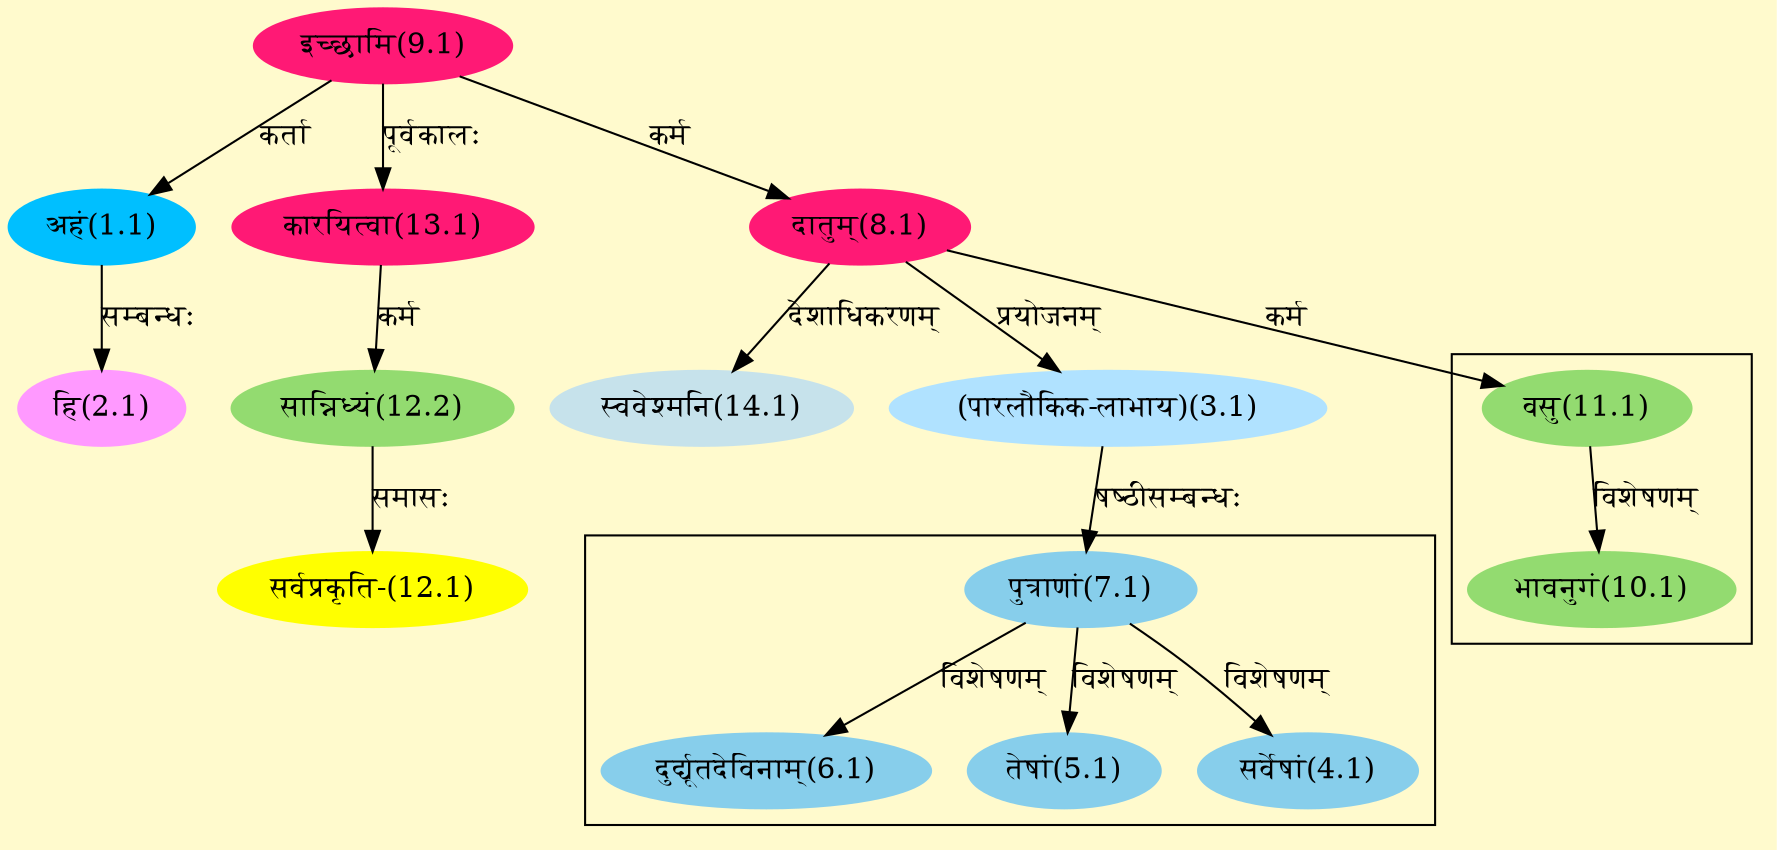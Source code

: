 digraph G{
rankdir=BT;
 compound=true;
 bgcolor="lemonchiffon1";

subgraph cluster_1{
Node4_1 [style=filled, color="#87CEEB" label = "सर्वेषां(4.1)"]
Node7_1 [style=filled, color="#87CEEB" label = "पुत्राणां(7.1)"]
Node5_1 [style=filled, color="#87CEEB" label = "तेषां(5.1)"]
Node6_1 [style=filled, color="#87CEEB" label = "दुर्द्यूतदेविनाम्(6.1)"]

}

subgraph cluster_2{
Node10_1 [style=filled, color="#93DB70" label = "भावनुगं(10.1)"]
Node11_1 [style=filled, color="#93DB70" label = "वसु(11.1)"]

}
Node1_1 [style=filled, color="#00BFFF" label = "अहं(1.1)"]
Node9_1 [style=filled, color="#FF1975" label = "इच्छामि(9.1)"]
Node2_1 [style=filled, color="#FF99FF" label = "हि(2.1)"]
Node3_1 [style=filled, color="#B0E2FF" label = "(पारलौकिक-लाभाय)(3.1)"]
Node8_1 [style=filled, color="#FF1975" label = "दातुम्(8.1)"]
Node7_1 [style=filled, color="#87CEEB" label = "पुत्राणां(7.1)"]
Node11_1 [style=filled, color="#93DB70" label = "वसु(11.1)"]
Node12_1 [style=filled, color="#FFFF00" label = "सर्वप्रकृति-(12.1)"]
Node12_2 [style=filled, color="#93DB70" label = "सान्निध्यं(12.2)"]
Node13_1 [style=filled, color="#FF1975" label = "कारयित्वा(13.1)"]
Node14_1 [style=filled, color="#C6E2EB" label = "स्ववेश्मनि(14.1)"]
/* Start of Relations section */

Node1_1 -> Node9_1 [  label="कर्ता"  dir="back" ]
Node2_1 -> Node1_1 [  label="सम्बन्धः"  dir="back" ]
Node3_1 -> Node8_1 [  label="प्रयोजनम्"  dir="back" ]
Node4_1 -> Node7_1 [  label="विशेषणम्"  dir="back" ]
Node5_1 -> Node7_1 [  label="विशेषणम्"  dir="back" ]
Node6_1 -> Node7_1 [  label="विशेषणम्"  dir="back" ]
Node7_1 -> Node3_1 [  label="षष्ठीसम्बन्धः"  dir="back" ]
Node8_1 -> Node9_1 [  label="कर्म"  dir="back" ]
Node10_1 -> Node11_1 [  label="विशेषणम्"  dir="back" ]
Node11_1 -> Node8_1 [  label="कर्म"  dir="back" ]
Node12_1 -> Node12_2 [  label="समासः"  dir="back" ]
Node12_2 -> Node13_1 [  label="कर्म"  dir="back" ]
Node13_1 -> Node9_1 [  label="पूर्वकालः"  dir="back" ]
Node14_1 -> Node8_1 [  label="देशाधिकरणम्"  dir="back" ]
}
